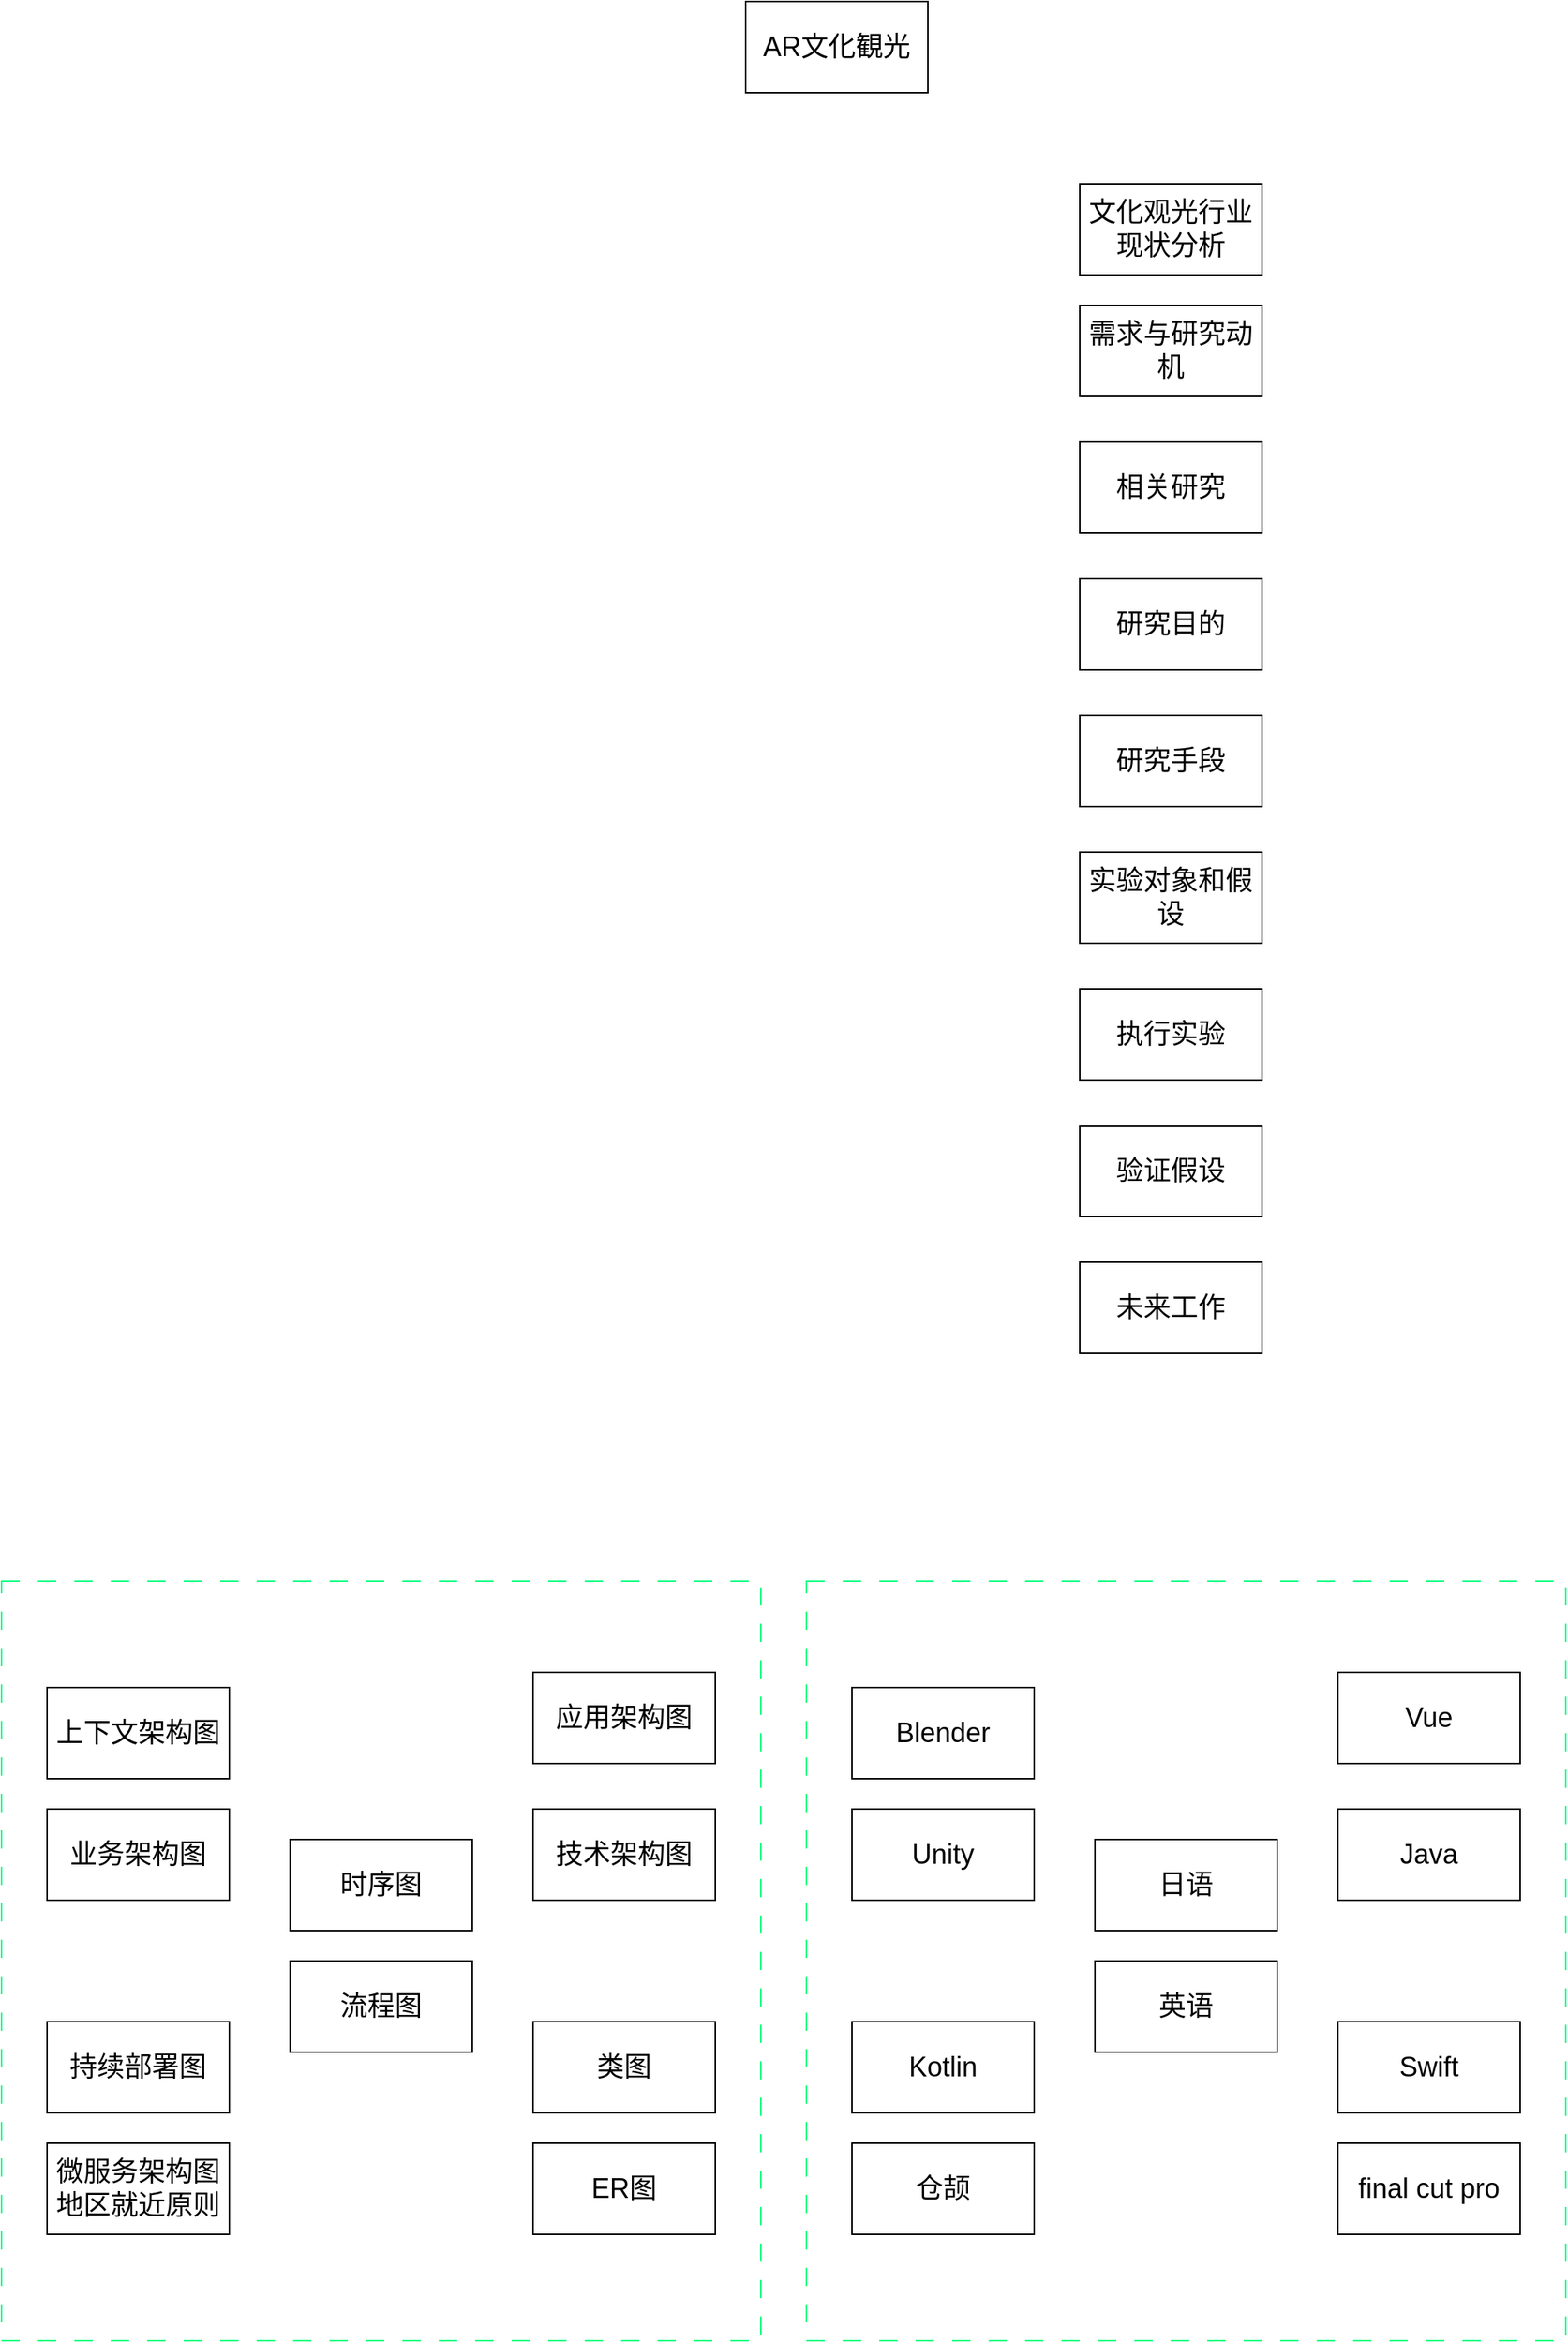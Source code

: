 <mxfile>
    <diagram id="Ak6OZtN7oj5A9qNA5FTk" name="Page-1">
        <mxGraphModel dx="1615" dy="927" grid="1" gridSize="10" guides="1" tooltips="1" connect="1" arrows="1" fold="1" page="0" pageScale="1" pageWidth="1200" pageHeight="1600" math="0" shadow="0">
            <root>
                <mxCell id="0"/>
                <mxCell id="1" parent="0"/>
                <mxCell id="88" value="" style="whiteSpace=wrap;html=1;aspect=fixed;strokeColor=#00FF80;dashed=1;dashPattern=12 12;" parent="1" vertex="1">
                    <mxGeometry x="70" y="1270" width="500" height="500" as="geometry"/>
                </mxCell>
                <mxCell id="2" value="&lt;font style=&quot;font-size: 18px;&quot;&gt;AR文化観光&lt;/font&gt;" style="rounded=0;whiteSpace=wrap;html=1;" parent="1" vertex="1">
                    <mxGeometry x="560" y="230" width="120" height="60" as="geometry"/>
                </mxCell>
                <mxCell id="41" value="&lt;span style=&quot;font-size: 18px;&quot;&gt;需求与研究动机&lt;/span&gt;" style="rounded=0;whiteSpace=wrap;html=1;" parent="1" vertex="1">
                    <mxGeometry x="780" y="430" width="120" height="60" as="geometry"/>
                </mxCell>
                <mxCell id="42" value="&lt;span style=&quot;font-size: 18px;&quot;&gt;研究目的&lt;/span&gt;" style="rounded=0;whiteSpace=wrap;html=1;" parent="1" vertex="1">
                    <mxGeometry x="780" y="610" width="120" height="60" as="geometry"/>
                </mxCell>
                <mxCell id="43" value="&lt;span style=&quot;font-size: 18px;&quot;&gt;文化观光行业现状分析&lt;/span&gt;" style="rounded=0;whiteSpace=wrap;html=1;" parent="1" vertex="1">
                    <mxGeometry x="780" y="350" width="120" height="60" as="geometry"/>
                </mxCell>
                <mxCell id="44" value="&lt;span style=&quot;font-size: 18px;&quot;&gt;相关研究&lt;/span&gt;" style="rounded=0;whiteSpace=wrap;html=1;" parent="1" vertex="1">
                    <mxGeometry x="780" y="520" width="120" height="60" as="geometry"/>
                </mxCell>
                <mxCell id="45" value="&lt;span style=&quot;font-size: 18px;&quot;&gt;研究手段&lt;/span&gt;" style="rounded=0;whiteSpace=wrap;html=1;" parent="1" vertex="1">
                    <mxGeometry x="780" y="700" width="120" height="60" as="geometry"/>
                </mxCell>
                <mxCell id="46" value="&lt;span style=&quot;font-size: 18px;&quot;&gt;实验对象和假设&lt;/span&gt;" style="rounded=0;whiteSpace=wrap;html=1;" parent="1" vertex="1">
                    <mxGeometry x="780" y="790" width="120" height="60" as="geometry"/>
                </mxCell>
                <mxCell id="47" value="&lt;span style=&quot;font-size: 18px;&quot;&gt;验证假设&lt;/span&gt;" style="rounded=0;whiteSpace=wrap;html=1;" parent="1" vertex="1">
                    <mxGeometry x="780" y="970" width="120" height="60" as="geometry"/>
                </mxCell>
                <mxCell id="49" value="&lt;span style=&quot;font-size: 18px;&quot;&gt;未来工作&lt;/span&gt;" style="rounded=0;whiteSpace=wrap;html=1;" parent="1" vertex="1">
                    <mxGeometry x="780" y="1060" width="120" height="60" as="geometry"/>
                </mxCell>
                <mxCell id="50" value="&lt;span style=&quot;font-size: 18px;&quot;&gt;执行实验&lt;/span&gt;" style="rounded=0;whiteSpace=wrap;html=1;" parent="1" vertex="1">
                    <mxGeometry x="780" y="880" width="120" height="60" as="geometry"/>
                </mxCell>
                <mxCell id="78" value="&lt;span style=&quot;font-size: 18px;&quot;&gt;上下文架构图&lt;/span&gt;" style="rounded=0;whiteSpace=wrap;html=1;" parent="1" vertex="1">
                    <mxGeometry x="100" y="1340" width="120" height="60" as="geometry"/>
                </mxCell>
                <mxCell id="79" value="&lt;span style=&quot;font-size: 18px;&quot;&gt;业务架构图&lt;/span&gt;" style="rounded=0;whiteSpace=wrap;html=1;" parent="1" vertex="1">
                    <mxGeometry x="100" y="1420" width="120" height="60" as="geometry"/>
                </mxCell>
                <mxCell id="80" value="&lt;span style=&quot;font-size: 18px;&quot;&gt;应用架构图&lt;/span&gt;" style="rounded=0;whiteSpace=wrap;html=1;" parent="1" vertex="1">
                    <mxGeometry x="420" y="1330" width="120" height="60" as="geometry"/>
                </mxCell>
                <mxCell id="81" value="&lt;span style=&quot;font-size: 18px;&quot;&gt;技术架构图&lt;/span&gt;" style="rounded=0;whiteSpace=wrap;html=1;" parent="1" vertex="1">
                    <mxGeometry x="420" y="1420" width="120" height="60" as="geometry"/>
                </mxCell>
                <mxCell id="82" value="&lt;span style=&quot;font-size: 18px;&quot;&gt;类图&lt;/span&gt;" style="rounded=0;whiteSpace=wrap;html=1;" parent="1" vertex="1">
                    <mxGeometry x="420" y="1560" width="120" height="60" as="geometry"/>
                </mxCell>
                <mxCell id="83" value="&lt;span style=&quot;font-size: 18px;&quot;&gt;ER图&lt;/span&gt;" style="rounded=0;whiteSpace=wrap;html=1;" parent="1" vertex="1">
                    <mxGeometry x="420" y="1640" width="120" height="60" as="geometry"/>
                </mxCell>
                <mxCell id="84" value="&lt;span style=&quot;font-size: 18px;&quot;&gt;持续部署图&lt;/span&gt;" style="rounded=0;whiteSpace=wrap;html=1;" parent="1" vertex="1">
                    <mxGeometry x="100" y="1560" width="120" height="60" as="geometry"/>
                </mxCell>
                <mxCell id="85" value="&lt;span style=&quot;font-size: 18px;&quot;&gt;微服务架构图&lt;br&gt;地区就近原则&lt;br&gt;&lt;/span&gt;" style="rounded=0;whiteSpace=wrap;html=1;" parent="1" vertex="1">
                    <mxGeometry x="100" y="1640" width="120" height="60" as="geometry"/>
                </mxCell>
                <mxCell id="86" value="&lt;span style=&quot;font-size: 18px;&quot;&gt;时序图&lt;/span&gt;" style="rounded=0;whiteSpace=wrap;html=1;" parent="1" vertex="1">
                    <mxGeometry x="260" y="1440" width="120" height="60" as="geometry"/>
                </mxCell>
                <mxCell id="87" value="&lt;span style=&quot;font-size: 18px;&quot;&gt;流程图&lt;/span&gt;" style="rounded=0;whiteSpace=wrap;html=1;" parent="1" vertex="1">
                    <mxGeometry x="260" y="1520" width="120" height="60" as="geometry"/>
                </mxCell>
                <mxCell id="89" value="" style="whiteSpace=wrap;html=1;aspect=fixed;strokeColor=#00FF80;dashed=1;dashPattern=12 12;" parent="1" vertex="1">
                    <mxGeometry x="600" y="1270" width="500" height="500" as="geometry"/>
                </mxCell>
                <mxCell id="90" value="&lt;span style=&quot;font-size: 18px;&quot;&gt;Blender&lt;/span&gt;" style="rounded=0;whiteSpace=wrap;html=1;" parent="1" vertex="1">
                    <mxGeometry x="630" y="1340" width="120" height="60" as="geometry"/>
                </mxCell>
                <mxCell id="91" value="&lt;span style=&quot;font-size: 18px;&quot;&gt;Unity&lt;/span&gt;" style="rounded=0;whiteSpace=wrap;html=1;" parent="1" vertex="1">
                    <mxGeometry x="630" y="1420" width="120" height="60" as="geometry"/>
                </mxCell>
                <mxCell id="92" value="&lt;span style=&quot;font-size: 18px;&quot;&gt;Vue&lt;/span&gt;" style="rounded=0;whiteSpace=wrap;html=1;" parent="1" vertex="1">
                    <mxGeometry x="950" y="1330" width="120" height="60" as="geometry"/>
                </mxCell>
                <mxCell id="93" value="&lt;span style=&quot;font-size: 18px;&quot;&gt;Java&lt;/span&gt;" style="rounded=0;whiteSpace=wrap;html=1;" parent="1" vertex="1">
                    <mxGeometry x="950" y="1420" width="120" height="60" as="geometry"/>
                </mxCell>
                <mxCell id="94" value="&lt;span style=&quot;font-size: 18px;&quot;&gt;Swift&lt;/span&gt;" style="rounded=0;whiteSpace=wrap;html=1;" parent="1" vertex="1">
                    <mxGeometry x="950" y="1560" width="120" height="60" as="geometry"/>
                </mxCell>
                <mxCell id="95" value="&lt;span style=&quot;font-size: 18px;&quot;&gt;final cut pro&lt;/span&gt;" style="rounded=0;whiteSpace=wrap;html=1;" parent="1" vertex="1">
                    <mxGeometry x="950" y="1640" width="120" height="60" as="geometry"/>
                </mxCell>
                <mxCell id="96" value="&lt;span style=&quot;font-size: 18px;&quot;&gt;Kotlin&lt;br&gt;&lt;/span&gt;" style="rounded=0;whiteSpace=wrap;html=1;" parent="1" vertex="1">
                    <mxGeometry x="630" y="1560" width="120" height="60" as="geometry"/>
                </mxCell>
                <mxCell id="97" value="&lt;span style=&quot;font-size: 18px;&quot;&gt;仓颉&lt;br&gt;&lt;/span&gt;" style="rounded=0;whiteSpace=wrap;html=1;" parent="1" vertex="1">
                    <mxGeometry x="630" y="1640" width="120" height="60" as="geometry"/>
                </mxCell>
                <mxCell id="98" value="&lt;span style=&quot;font-size: 18px;&quot;&gt;日语&lt;/span&gt;" style="rounded=0;whiteSpace=wrap;html=1;" parent="1" vertex="1">
                    <mxGeometry x="790" y="1440" width="120" height="60" as="geometry"/>
                </mxCell>
                <mxCell id="99" value="&lt;span style=&quot;font-size: 18px;&quot;&gt;英语&lt;/span&gt;" style="rounded=0;whiteSpace=wrap;html=1;" parent="1" vertex="1">
                    <mxGeometry x="790" y="1520" width="120" height="60" as="geometry"/>
                </mxCell>
            </root>
        </mxGraphModel>
    </diagram>
</mxfile>
